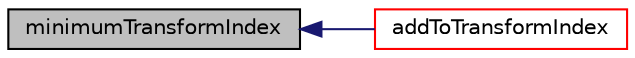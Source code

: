 digraph "minimumTransformIndex"
{
  bgcolor="transparent";
  edge [fontname="Helvetica",fontsize="10",labelfontname="Helvetica",labelfontsize="10"];
  node [fontname="Helvetica",fontsize="10",shape=record];
  rankdir="LR";
  Node1 [label="minimumTransformIndex",height=0.2,width=0.4,color="black", fillcolor="grey75", style="filled", fontcolor="black"];
  Node1 -> Node2 [dir="back",color="midnightblue",fontsize="10",style="solid",fontname="Helvetica"];
  Node2 [label="addToTransformIndex",height=0.2,width=0.4,color="red",URL="$a00932.html#aa5ca2189f2ab3ddd22e4adef20976baf",tooltip="Add patch transformation to transformIndex. Return new. "];
}

